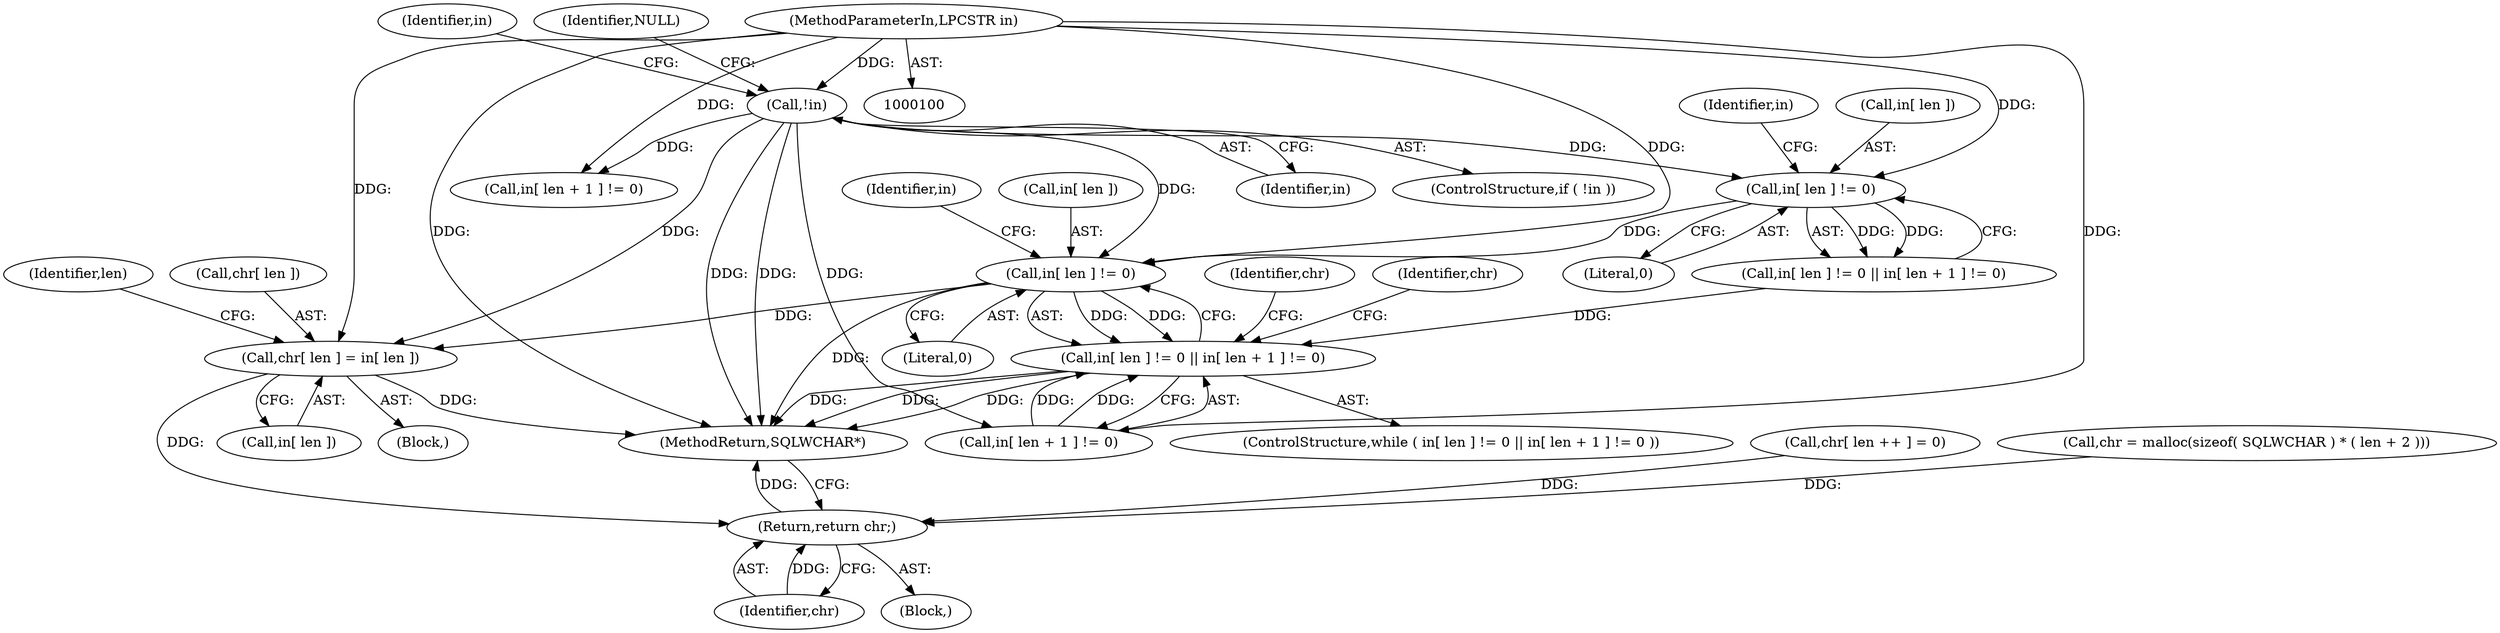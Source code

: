 digraph "0_unixODBC_45ef78e037f578b15fc58938a3a3251655e71d6f#diff-d52750c7ba4e594410438569d8e2963aL24_3@array" {
"1000145" [label="(Call,in[ len ] != 0)"];
"1000116" [label="(Call,in[ len ] != 0)"];
"1000109" [label="(Call,!in)"];
"1000101" [label="(MethodParameterIn,LPCSTR in)"];
"1000144" [label="(Call,in[ len ] != 0 || in[ len + 1 ] != 0)"];
"1000158" [label="(Call,chr[ len ] = in[ len ])"];
"1000179" [label="(Return,return chr;)"];
"1000116" [label="(Call,in[ len ] != 0)"];
"1000143" [label="(ControlStructure,while ( in[ len ] != 0 || in[ len + 1 ] != 0 ))"];
"1000173" [label="(Call,chr[ len ++ ] = 0)"];
"1000150" [label="(Call,in[ len + 1 ] != 0)"];
"1000118" [label="(Identifier,in)"];
"1000123" [label="(Identifier,in)"];
"1000152" [label="(Identifier,in)"];
"1000166" [label="(Identifier,len)"];
"1000115" [label="(Call,in[ len ] != 0 || in[ len + 1 ] != 0)"];
"1000159" [label="(Call,chr[ len ])"];
"1000120" [label="(Literal,0)"];
"1000110" [label="(Identifier,in)"];
"1000162" [label="(Call,in[ len ])"];
"1000145" [label="(Call,in[ len ] != 0)"];
"1000157" [label="(Block,)"];
"1000108" [label="(ControlStructure,if ( !in ))"];
"1000144" [label="(Call,in[ len ] != 0 || in[ len + 1 ] != 0)"];
"1000117" [label="(Call,in[ len ])"];
"1000146" [label="(Call,in[ len ])"];
"1000121" [label="(Call,in[ len + 1 ] != 0)"];
"1000101" [label="(MethodParameterIn,LPCSTR in)"];
"1000158" [label="(Call,chr[ len ] = in[ len ])"];
"1000180" [label="(Identifier,chr)"];
"1000149" [label="(Literal,0)"];
"1000113" [label="(Identifier,NULL)"];
"1000102" [label="(Block,)"];
"1000109" [label="(Call,!in)"];
"1000160" [label="(Identifier,chr)"];
"1000179" [label="(Return,return chr;)"];
"1000181" [label="(MethodReturn,SQLWCHAR*)"];
"1000131" [label="(Call,chr = malloc(sizeof( SQLWCHAR ) * ( len + 2 )))"];
"1000169" [label="(Identifier,chr)"];
"1000145" -> "1000144"  [label="AST: "];
"1000145" -> "1000149"  [label="CFG: "];
"1000146" -> "1000145"  [label="AST: "];
"1000149" -> "1000145"  [label="AST: "];
"1000152" -> "1000145"  [label="CFG: "];
"1000144" -> "1000145"  [label="CFG: "];
"1000145" -> "1000181"  [label="DDG: "];
"1000145" -> "1000144"  [label="DDG: "];
"1000145" -> "1000144"  [label="DDG: "];
"1000116" -> "1000145"  [label="DDG: "];
"1000109" -> "1000145"  [label="DDG: "];
"1000101" -> "1000145"  [label="DDG: "];
"1000145" -> "1000158"  [label="DDG: "];
"1000116" -> "1000115"  [label="AST: "];
"1000116" -> "1000120"  [label="CFG: "];
"1000117" -> "1000116"  [label="AST: "];
"1000120" -> "1000116"  [label="AST: "];
"1000123" -> "1000116"  [label="CFG: "];
"1000115" -> "1000116"  [label="CFG: "];
"1000116" -> "1000115"  [label="DDG: "];
"1000116" -> "1000115"  [label="DDG: "];
"1000109" -> "1000116"  [label="DDG: "];
"1000101" -> "1000116"  [label="DDG: "];
"1000109" -> "1000108"  [label="AST: "];
"1000109" -> "1000110"  [label="CFG: "];
"1000110" -> "1000109"  [label="AST: "];
"1000113" -> "1000109"  [label="CFG: "];
"1000118" -> "1000109"  [label="CFG: "];
"1000109" -> "1000181"  [label="DDG: "];
"1000109" -> "1000181"  [label="DDG: "];
"1000101" -> "1000109"  [label="DDG: "];
"1000109" -> "1000121"  [label="DDG: "];
"1000109" -> "1000150"  [label="DDG: "];
"1000109" -> "1000158"  [label="DDG: "];
"1000101" -> "1000100"  [label="AST: "];
"1000101" -> "1000181"  [label="DDG: "];
"1000101" -> "1000121"  [label="DDG: "];
"1000101" -> "1000150"  [label="DDG: "];
"1000101" -> "1000158"  [label="DDG: "];
"1000144" -> "1000143"  [label="AST: "];
"1000144" -> "1000150"  [label="CFG: "];
"1000150" -> "1000144"  [label="AST: "];
"1000160" -> "1000144"  [label="CFG: "];
"1000169" -> "1000144"  [label="CFG: "];
"1000144" -> "1000181"  [label="DDG: "];
"1000144" -> "1000181"  [label="DDG: "];
"1000144" -> "1000181"  [label="DDG: "];
"1000115" -> "1000144"  [label="DDG: "];
"1000150" -> "1000144"  [label="DDG: "];
"1000150" -> "1000144"  [label="DDG: "];
"1000158" -> "1000157"  [label="AST: "];
"1000158" -> "1000162"  [label="CFG: "];
"1000159" -> "1000158"  [label="AST: "];
"1000162" -> "1000158"  [label="AST: "];
"1000166" -> "1000158"  [label="CFG: "];
"1000158" -> "1000181"  [label="DDG: "];
"1000158" -> "1000179"  [label="DDG: "];
"1000179" -> "1000102"  [label="AST: "];
"1000179" -> "1000180"  [label="CFG: "];
"1000180" -> "1000179"  [label="AST: "];
"1000181" -> "1000179"  [label="CFG: "];
"1000179" -> "1000181"  [label="DDG: "];
"1000180" -> "1000179"  [label="DDG: "];
"1000131" -> "1000179"  [label="DDG: "];
"1000173" -> "1000179"  [label="DDG: "];
}
